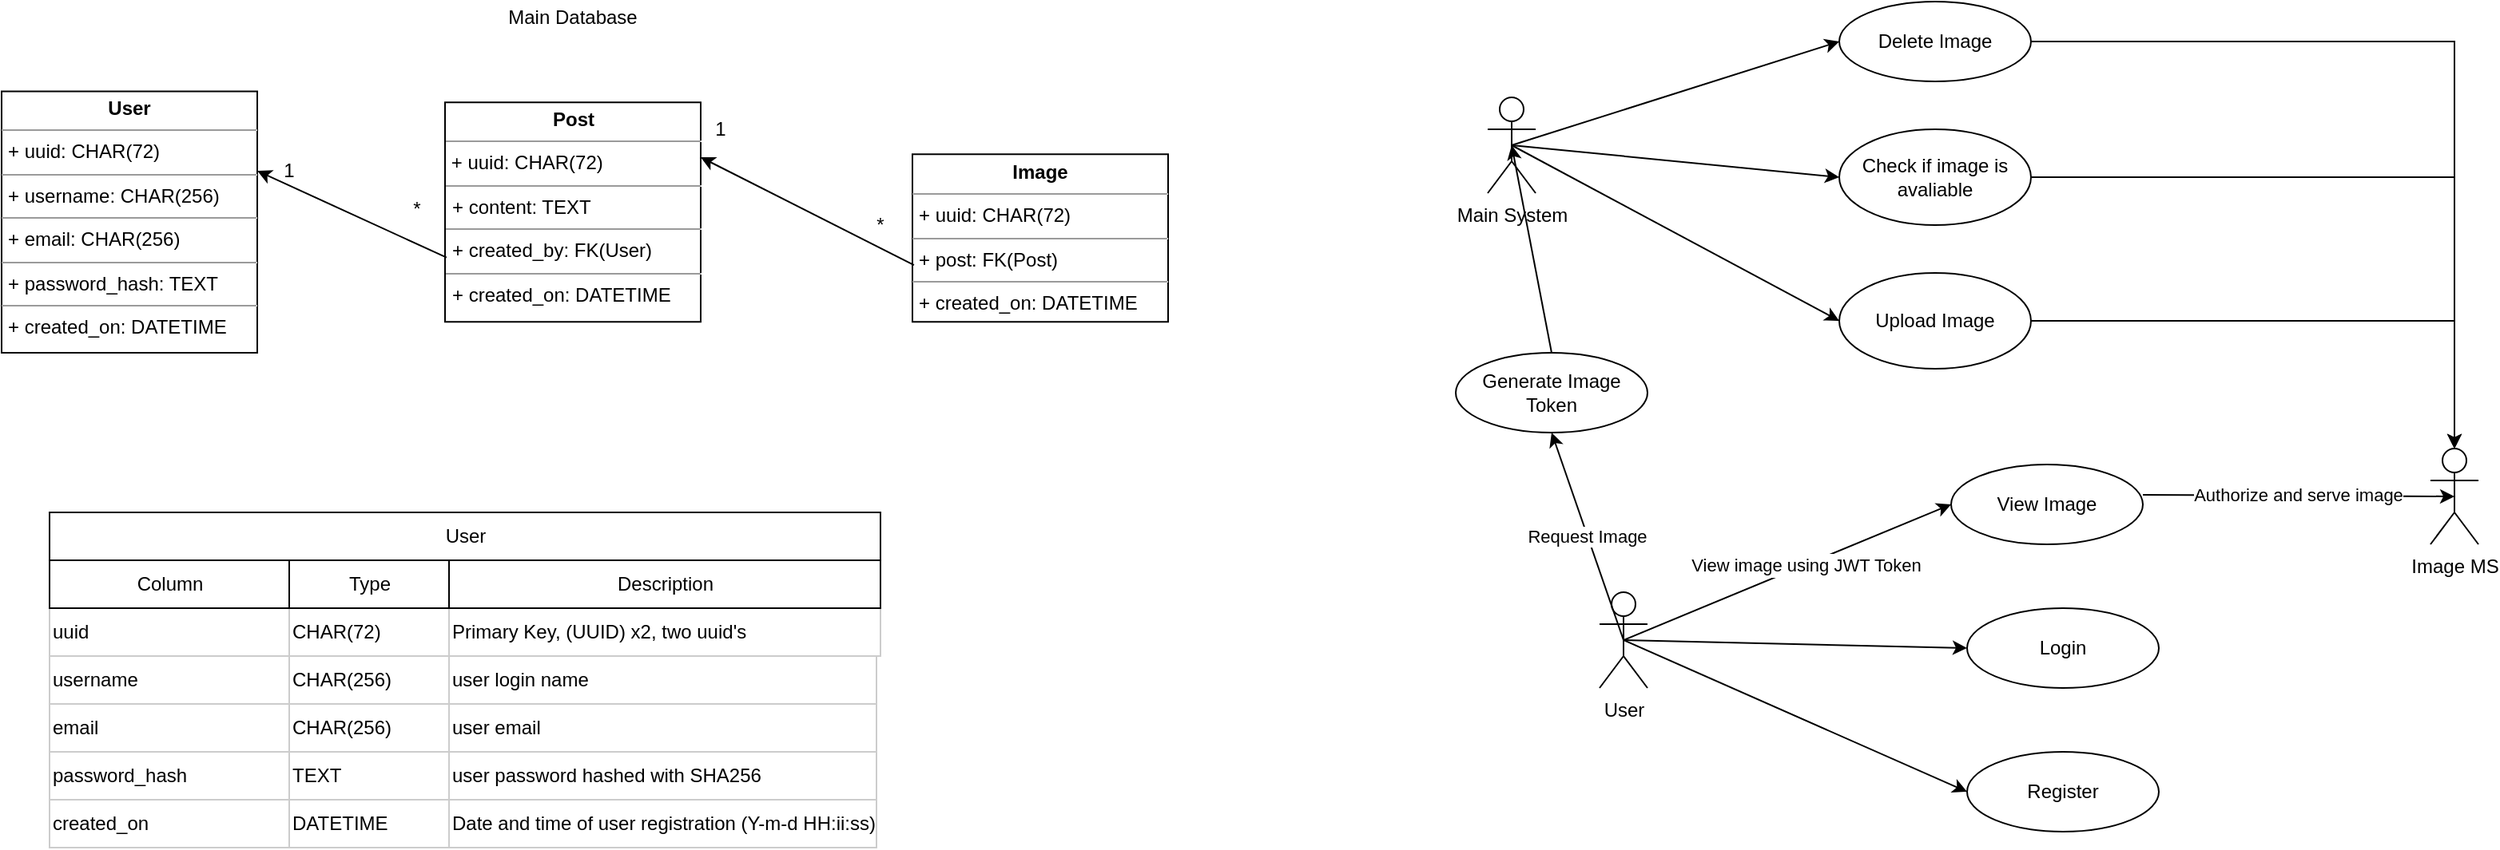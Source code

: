 <mxfile version="12.4.3" type="github" pages="1">
  <diagram id="EZfPujzxDGoqH2DmD0Lw" name="Page-1">
    <mxGraphModel dx="2272" dy="794" grid="1" gridSize="10" guides="1" tooltips="1" connect="1" arrows="1" fold="1" page="1" pageScale="1" pageWidth="850" pageHeight="1100" math="0" shadow="0">
      <root>
        <mxCell id="0"/>
        <mxCell id="1" parent="0"/>
        <mxCell id="Q4DiH3jnf2gUBGXXYlD1-52" style="edgeStyle=orthogonalEdgeStyle;rounded=0;orthogonalLoop=1;jettySize=auto;html=1;exitX=1;exitY=0.5;exitDx=0;exitDy=0;entryX=0.5;entryY=0;entryDx=0;entryDy=0;entryPerimeter=0;" edge="1" parent="1" source="WzK8IxFGAlG5T49nYvyz-2" target="ggfOf4PPvvJDClUDvOLn-1">
          <mxGeometry relative="1" as="geometry"/>
        </mxCell>
        <mxCell id="WzK8IxFGAlG5T49nYvyz-2" value="Upload Image" style="ellipse;whiteSpace=wrap;html=1;" parent="1" vertex="1">
          <mxGeometry x="400" y="240" width="120" height="60" as="geometry"/>
        </mxCell>
        <mxCell id="WzK8IxFGAlG5T49nYvyz-3" value="Main System&lt;br&gt;" style="shape=umlActor;verticalLabelPosition=bottom;labelBackgroundColor=#ffffff;verticalAlign=top;html=1;outlineConnect=0;" parent="1" vertex="1">
          <mxGeometry x="180" y="130" width="30" height="60" as="geometry"/>
        </mxCell>
        <mxCell id="WzK8IxFGAlG5T49nYvyz-6" value="View Image" style="ellipse;whiteSpace=wrap;html=1;" parent="1" vertex="1">
          <mxGeometry x="470" y="360" width="120" height="50" as="geometry"/>
        </mxCell>
        <mxCell id="WzK8IxFGAlG5T49nYvyz-10" value="User&lt;br&gt;" style="shape=umlActor;verticalLabelPosition=bottom;labelBackgroundColor=#ffffff;verticalAlign=top;html=1;outlineConnect=0;" parent="1" vertex="1">
          <mxGeometry x="250" y="440" width="30" height="60" as="geometry"/>
        </mxCell>
        <mxCell id="WzK8IxFGAlG5T49nYvyz-24" value="" style="endArrow=classic;html=1;entryX=0;entryY=0.5;entryDx=0;entryDy=0;exitX=0.5;exitY=0.5;exitDx=0;exitDy=0;exitPerimeter=0;" parent="1" source="WzK8IxFGAlG5T49nYvyz-3" target="WzK8IxFGAlG5T49nYvyz-26" edge="1">
          <mxGeometry width="50" height="50" relative="1" as="geometry">
            <mxPoint x="130" y="180" as="sourcePoint"/>
            <mxPoint x="380" y="260" as="targetPoint"/>
          </mxGeometry>
        </mxCell>
        <mxCell id="Q4DiH3jnf2gUBGXXYlD1-54" style="edgeStyle=orthogonalEdgeStyle;rounded=0;orthogonalLoop=1;jettySize=auto;html=1;exitX=1;exitY=0.5;exitDx=0;exitDy=0;entryX=0.5;entryY=0;entryDx=0;entryDy=0;entryPerimeter=0;" edge="1" parent="1" source="WzK8IxFGAlG5T49nYvyz-25" target="ggfOf4PPvvJDClUDvOLn-1">
          <mxGeometry relative="1" as="geometry"/>
        </mxCell>
        <mxCell id="WzK8IxFGAlG5T49nYvyz-25" value="Delete Image" style="ellipse;whiteSpace=wrap;html=1;" parent="1" vertex="1">
          <mxGeometry x="400" y="70" width="120" height="50" as="geometry"/>
        </mxCell>
        <mxCell id="WzK8IxFGAlG5T49nYvyz-29" value="" style="endArrow=classic;html=1;entryX=0;entryY=0.5;entryDx=0;entryDy=0;exitX=0.5;exitY=0.5;exitDx=0;exitDy=0;exitPerimeter=0;" parent="1" source="WzK8IxFGAlG5T49nYvyz-3" target="WzK8IxFGAlG5T49nYvyz-25" edge="1">
          <mxGeometry width="50" height="50" relative="1" as="geometry">
            <mxPoint x="130" y="180" as="sourcePoint"/>
            <mxPoint x="420" y="90" as="targetPoint"/>
          </mxGeometry>
        </mxCell>
        <mxCell id="ggfOf4PPvvJDClUDvOLn-1" value="Image MS" style="shape=umlActor;verticalLabelPosition=bottom;labelBackgroundColor=#ffffff;verticalAlign=top;html=1;outlineConnect=0;" parent="1" vertex="1">
          <mxGeometry x="770" y="350" width="30" height="60" as="geometry"/>
        </mxCell>
        <mxCell id="ggfOf4PPvvJDClUDvOLn-13" value="Authorize and serve image" style="endArrow=classic;html=1;exitX=1;exitY=0.38;exitDx=0;exitDy=0;exitPerimeter=0;entryX=0.5;entryY=0.5;entryDx=0;entryDy=0;entryPerimeter=0;" parent="1" source="WzK8IxFGAlG5T49nYvyz-6" target="ggfOf4PPvvJDClUDvOLn-1" edge="1">
          <mxGeometry width="50" height="50" relative="1" as="geometry">
            <mxPoint x="630" y="350" as="sourcePoint"/>
            <mxPoint x="670" y="340" as="targetPoint"/>
          </mxGeometry>
        </mxCell>
        <object label="&lt;p style=&quot;margin: 0px ; margin-top: 4px ; text-align: center&quot;&gt;&lt;b&gt;Post&lt;/b&gt;&lt;/p&gt;&lt;hr size=&quot;1&quot;&gt;&amp;nbsp;+&amp;nbsp;&lt;span&gt;uuid: CHAR(72)&lt;/span&gt;&lt;br&gt;&lt;hr size=&quot;1&quot;&gt;&lt;p style=&quot;margin: 0px ; margin-left: 4px&quot;&gt;+ content: TEXT&lt;br&gt;&lt;/p&gt;&lt;hr size=&quot;1&quot;&gt;&lt;p style=&quot;margin: 0px 0px 0px 4px&quot;&gt;&lt;span&gt;+ created_by: FK(User)&lt;/span&gt;&lt;br&gt;&lt;/p&gt;&lt;hr size=&quot;1&quot;&gt;&lt;p style=&quot;margin: 0px 0px 0px 4px&quot;&gt;+ created_on: DATETIME&lt;/p&gt;" placeholders="1" id="Q4DiH3jnf2gUBGXXYlD1-11">
          <mxCell style="verticalAlign=top;align=left;overflow=fill;fontSize=12;fontFamily=Helvetica;html=1;" vertex="1" parent="1">
            <mxGeometry x="-472.5" y="133.13" width="160" height="137.5" as="geometry"/>
          </mxCell>
        </object>
        <object label="&lt;p style=&quot;margin: 0px ; margin-top: 4px ; text-align: center&quot;&gt;&lt;b&gt;Image&lt;/b&gt;&lt;/p&gt;&lt;hr size=&quot;1&quot;&gt;&lt;p style=&quot;margin: 0px ; margin-left: 4px&quot;&gt;+ uuid: CHAR(72)&lt;/p&gt;&lt;hr size=&quot;1&quot;&gt;&lt;p style=&quot;margin: 0px 0px 0px 4px&quot;&gt;&lt;span&gt;+ post: FK(Post)&lt;/span&gt;&lt;br&gt;&lt;/p&gt;&lt;hr size=&quot;1&quot;&gt;&lt;p style=&quot;margin: 0px 0px 0px 4px&quot;&gt;+ created_on: DATETIME&lt;/p&gt;" placeholders="1" id="Q4DiH3jnf2gUBGXXYlD1-14">
          <mxCell style="verticalAlign=top;align=left;overflow=fill;fontSize=12;fontFamily=Helvetica;html=1;" vertex="1" parent="1">
            <mxGeometry x="-180" y="165.63" width="160" height="105" as="geometry"/>
          </mxCell>
        </object>
        <object label="&lt;p style=&quot;margin: 0px ; margin-top: 4px ; text-align: center&quot;&gt;&lt;b&gt;User&lt;/b&gt;&lt;/p&gt;&lt;hr size=&quot;1&quot;&gt;&lt;p style=&quot;margin: 0px ; margin-left: 4px&quot;&gt;+ uuid: CHAR(72)&amp;nbsp;&lt;br&gt;&lt;/p&gt;&lt;hr size=&quot;1&quot;&gt;&lt;p style=&quot;margin: 0px ; margin-left: 4px&quot;&gt;+ username: CHAR(256)&lt;br&gt;&lt;/p&gt;&lt;hr size=&quot;1&quot;&gt;&lt;p style=&quot;margin: 0px 0px 0px 4px&quot;&gt;&lt;span&gt;+ email: CHAR(256)&lt;/span&gt;&lt;/p&gt;&lt;hr size=&quot;1&quot;&gt;&lt;p style=&quot;margin: 0px 0px 0px 4px&quot;&gt;+ password_hash: TEXT&lt;/p&gt;&lt;hr size=&quot;1&quot;&gt;&lt;p style=&quot;margin: 0px 0px 0px 4px&quot;&gt;+ created_on: DATETIME&lt;/p&gt;&lt;p style=&quot;margin: 0px 0px 0px 4px&quot;&gt;&lt;br&gt;&lt;/p&gt;" placeholders="1" id="Q4DiH3jnf2gUBGXXYlD1-15">
          <mxCell style="verticalAlign=top;align=left;overflow=fill;fontSize=12;fontFamily=Helvetica;html=1;" vertex="1" parent="1">
            <mxGeometry x="-750" y="126.25" width="160" height="163.75" as="geometry"/>
          </mxCell>
        </object>
        <mxCell id="Q4DiH3jnf2gUBGXXYlD1-16" value="" style="endArrow=classic;html=1;entryX=1;entryY=0.25;entryDx=0;entryDy=0;exitX=0.006;exitY=0.661;exitDx=0;exitDy=0;exitPerimeter=0;" edge="1" parent="1" source="Q4DiH3jnf2gUBGXXYlD1-14" target="Q4DiH3jnf2gUBGXXYlD1-11">
          <mxGeometry width="50" height="50" relative="1" as="geometry">
            <mxPoint x="-209" y="220" as="sourcePoint"/>
            <mxPoint x="-300" y="150" as="targetPoint"/>
          </mxGeometry>
        </mxCell>
        <mxCell id="Q4DiH3jnf2gUBGXXYlD1-19" value="" style="endArrow=classic;html=1;entryX=1;entryY=0.304;entryDx=0;entryDy=0;entryPerimeter=0;exitX=0.006;exitY=0.707;exitDx=0;exitDy=0;exitPerimeter=0;" edge="1" parent="1" source="Q4DiH3jnf2gUBGXXYlD1-11" target="Q4DiH3jnf2gUBGXXYlD1-15">
          <mxGeometry width="50" height="50" relative="1" as="geometry">
            <mxPoint x="-550" y="250" as="sourcePoint"/>
            <mxPoint x="-500" y="200" as="targetPoint"/>
          </mxGeometry>
        </mxCell>
        <mxCell id="Q4DiH3jnf2gUBGXXYlD1-20" value="Main Database" style="text;html=1;strokeColor=none;fillColor=none;align=center;verticalAlign=middle;whiteSpace=wrap;rounded=0;" vertex="1" parent="1">
          <mxGeometry x="-450" y="70" width="115" height="20" as="geometry"/>
        </mxCell>
        <mxCell id="Q4DiH3jnf2gUBGXXYlD1-21" value="1" style="text;html=1;strokeColor=none;fillColor=none;align=center;verticalAlign=middle;whiteSpace=wrap;rounded=0;" vertex="1" parent="1">
          <mxGeometry x="-320" y="140" width="40" height="20" as="geometry"/>
        </mxCell>
        <mxCell id="Q4DiH3jnf2gUBGXXYlD1-22" value="*" style="text;html=1;strokeColor=none;fillColor=none;align=center;verticalAlign=middle;whiteSpace=wrap;rounded=0;" vertex="1" parent="1">
          <mxGeometry x="-220" y="200" width="40" height="20" as="geometry"/>
        </mxCell>
        <mxCell id="Q4DiH3jnf2gUBGXXYlD1-23" value="1" style="text;html=1;strokeColor=none;fillColor=none;align=center;verticalAlign=middle;whiteSpace=wrap;rounded=0;" vertex="1" parent="1">
          <mxGeometry x="-590" y="166" width="40" height="20" as="geometry"/>
        </mxCell>
        <mxCell id="Q4DiH3jnf2gUBGXXYlD1-24" value="*" style="text;html=1;strokeColor=none;fillColor=none;align=center;verticalAlign=middle;whiteSpace=wrap;rounded=0;" vertex="1" parent="1">
          <mxGeometry x="-510" y="190" width="40" height="20" as="geometry"/>
        </mxCell>
        <mxCell id="Q4DiH3jnf2gUBGXXYlD1-53" style="edgeStyle=orthogonalEdgeStyle;rounded=0;orthogonalLoop=1;jettySize=auto;html=1;exitX=1;exitY=0.5;exitDx=0;exitDy=0;entryX=0.5;entryY=0;entryDx=0;entryDy=0;entryPerimeter=0;" edge="1" parent="1" source="WzK8IxFGAlG5T49nYvyz-26" target="ggfOf4PPvvJDClUDvOLn-1">
          <mxGeometry relative="1" as="geometry">
            <mxPoint x="780" y="270" as="targetPoint"/>
          </mxGeometry>
        </mxCell>
        <mxCell id="WzK8IxFGAlG5T49nYvyz-26" value="Check if image is avaliable" style="ellipse;whiteSpace=wrap;html=1;" parent="1" vertex="1">
          <mxGeometry x="400" y="150" width="120" height="60" as="geometry"/>
        </mxCell>
        <mxCell id="Q4DiH3jnf2gUBGXXYlD1-34" value="" style="endArrow=classic;html=1;exitX=0.5;exitY=0.5;exitDx=0;exitDy=0;exitPerimeter=0;entryX=0;entryY=0.5;entryDx=0;entryDy=0;" edge="1" parent="1" source="WzK8IxFGAlG5T49nYvyz-3" target="WzK8IxFGAlG5T49nYvyz-2">
          <mxGeometry width="50" height="50" relative="1" as="geometry">
            <mxPoint x="300" y="310" as="sourcePoint"/>
            <mxPoint x="350" y="260" as="targetPoint"/>
          </mxGeometry>
        </mxCell>
        <mxCell id="Q4DiH3jnf2gUBGXXYlD1-36" value="Generate Image Token" style="ellipse;whiteSpace=wrap;html=1;" vertex="1" parent="1">
          <mxGeometry x="160" y="290" width="120" height="50" as="geometry"/>
        </mxCell>
        <mxCell id="Q4DiH3jnf2gUBGXXYlD1-41" value="" style="endArrow=classic;html=1;entryX=0.5;entryY=0.5;entryDx=0;entryDy=0;entryPerimeter=0;exitX=0.5;exitY=0;exitDx=0;exitDy=0;" edge="1" parent="1" source="Q4DiH3jnf2gUBGXXYlD1-36" target="WzK8IxFGAlG5T49nYvyz-3">
          <mxGeometry width="50" height="50" relative="1" as="geometry">
            <mxPoint x="240" y="410" as="sourcePoint"/>
            <mxPoint x="290" y="360" as="targetPoint"/>
          </mxGeometry>
        </mxCell>
        <mxCell id="Q4DiH3jnf2gUBGXXYlD1-45" value="Login" style="ellipse;whiteSpace=wrap;html=1;" vertex="1" parent="1">
          <mxGeometry x="480" y="450" width="120" height="50" as="geometry"/>
        </mxCell>
        <mxCell id="Q4DiH3jnf2gUBGXXYlD1-47" value="" style="endArrow=classic;html=1;exitX=0.5;exitY=0.5;exitDx=0;exitDy=0;exitPerimeter=0;entryX=0;entryY=0.5;entryDx=0;entryDy=0;" edge="1" parent="1" source="WzK8IxFGAlG5T49nYvyz-10" target="Q4DiH3jnf2gUBGXXYlD1-45">
          <mxGeometry width="50" height="50" relative="1" as="geometry">
            <mxPoint x="300" y="580" as="sourcePoint"/>
            <mxPoint x="350" y="530" as="targetPoint"/>
          </mxGeometry>
        </mxCell>
        <mxCell id="Q4DiH3jnf2gUBGXXYlD1-50" value="Request Image" style="endArrow=classic;html=1;entryX=0.5;entryY=1;entryDx=0;entryDy=0;exitX=0.5;exitY=0.5;exitDx=0;exitDy=0;exitPerimeter=0;" edge="1" parent="1" source="WzK8IxFGAlG5T49nYvyz-10" target="Q4DiH3jnf2gUBGXXYlD1-36">
          <mxGeometry width="50" height="50" relative="1" as="geometry">
            <mxPoint x="295" y="450" as="sourcePoint"/>
            <mxPoint x="410" y="375" as="targetPoint"/>
          </mxGeometry>
        </mxCell>
        <mxCell id="Q4DiH3jnf2gUBGXXYlD1-57" value="" style="endArrow=classic;html=1;entryX=0;entryY=0.5;entryDx=0;entryDy=0;exitX=0.5;exitY=0.5;exitDx=0;exitDy=0;exitPerimeter=0;" edge="1" parent="1" source="WzK8IxFGAlG5T49nYvyz-10" target="WzK8IxFGAlG5T49nYvyz-6">
          <mxGeometry width="50" height="50" relative="1" as="geometry">
            <mxPoint x="-330" y="580" as="sourcePoint"/>
            <mxPoint x="-280" y="530" as="targetPoint"/>
          </mxGeometry>
        </mxCell>
        <mxCell id="Q4DiH3jnf2gUBGXXYlD1-59" value="&lt;span style=&quot;font-size: 11px&quot;&gt;View image using JWT Token&lt;/span&gt;" style="text;html=1;align=center;verticalAlign=middle;resizable=0;points=[];;labelBackgroundColor=#ffffff;" vertex="1" connectable="0" parent="Q4DiH3jnf2gUBGXXYlD1-57">
          <mxGeometry x="0.11" relative="1" as="geometry">
            <mxPoint as="offset"/>
          </mxGeometry>
        </mxCell>
        <mxCell id="Q4DiH3jnf2gUBGXXYlD1-61" value="Register" style="ellipse;whiteSpace=wrap;html=1;" vertex="1" parent="1">
          <mxGeometry x="480" y="540" width="120" height="50" as="geometry"/>
        </mxCell>
        <mxCell id="Q4DiH3jnf2gUBGXXYlD1-62" value="" style="endArrow=classic;html=1;exitX=0.5;exitY=0.5;exitDx=0;exitDy=0;exitPerimeter=0;entryX=0;entryY=0.5;entryDx=0;entryDy=0;" edge="1" parent="1" source="WzK8IxFGAlG5T49nYvyz-10" target="Q4DiH3jnf2gUBGXXYlD1-61">
          <mxGeometry width="50" height="50" relative="1" as="geometry">
            <mxPoint x="390" y="590" as="sourcePoint"/>
            <mxPoint x="440" y="540" as="targetPoint"/>
          </mxGeometry>
        </mxCell>
        <mxCell id="Q4DiH3jnf2gUBGXXYlD1-227" value="" style="group" vertex="1" connectable="0" parent="1">
          <mxGeometry x="-720" y="430" width="520" height="50" as="geometry"/>
        </mxCell>
        <mxCell id="Q4DiH3jnf2gUBGXXYlD1-211" value="Primary Key, (UUID) x2, two uuid&#39;s&amp;nbsp;" style="align=left;strokeColor=#CCCCCC;html=1;" vertex="1" parent="Q4DiH3jnf2gUBGXXYlD1-227">
          <mxGeometry x="250" y="20" width="270" height="30" as="geometry"/>
        </mxCell>
        <mxCell id="Q4DiH3jnf2gUBGXXYlD1-189" value="uuid" style="align=left;strokeColor=#CCCCCC;html=1;" vertex="1" parent="Q4DiH3jnf2gUBGXXYlD1-227">
          <mxGeometry y="20" width="150" height="30" as="geometry"/>
        </mxCell>
        <mxCell id="Q4DiH3jnf2gUBGXXYlD1-195" value="Column" style="strokeWidth=1;fontStyle=0;html=1;" vertex="1" parent="Q4DiH3jnf2gUBGXXYlD1-227">
          <mxGeometry y="-10" width="150" height="30" as="geometry"/>
        </mxCell>
        <mxCell id="Q4DiH3jnf2gUBGXXYlD1-198" value="CHAR(72)" style="align=left;strokeColor=#CCCCCC;html=1;" vertex="1" parent="Q4DiH3jnf2gUBGXXYlD1-227">
          <mxGeometry x="150" y="20" width="100" height="30" as="geometry"/>
        </mxCell>
        <mxCell id="Q4DiH3jnf2gUBGXXYlD1-199" value="Type" style="strokeWidth=1;fontStyle=0;html=1;" vertex="1" parent="Q4DiH3jnf2gUBGXXYlD1-227">
          <mxGeometry x="150" y="-10" width="100" height="30" as="geometry"/>
        </mxCell>
        <mxCell id="Q4DiH3jnf2gUBGXXYlD1-200" value="Description" style="strokeWidth=1;fontStyle=0;html=1;labelBorderColor=none;" vertex="1" parent="Q4DiH3jnf2gUBGXXYlD1-227">
          <mxGeometry x="250" y="-10" width="270" height="30" as="geometry"/>
        </mxCell>
        <mxCell id="Q4DiH3jnf2gUBGXXYlD1-253" value="user login name" style="align=left;strokeColor=#CCCCCC;html=1;" vertex="1" parent="1">
          <mxGeometry x="-470" y="480" width="267.5" height="30" as="geometry"/>
        </mxCell>
        <mxCell id="Q4DiH3jnf2gUBGXXYlD1-254" value="username" style="align=left;strokeColor=#CCCCCC;html=1;" vertex="1" parent="1">
          <mxGeometry x="-720" y="480" width="150" height="30" as="geometry"/>
        </mxCell>
        <mxCell id="Q4DiH3jnf2gUBGXXYlD1-256" value="CHAR(256)" style="align=left;strokeColor=#CCCCCC;html=1;" vertex="1" parent="1">
          <mxGeometry x="-570" y="480" width="100" height="30" as="geometry"/>
        </mxCell>
        <mxCell id="Q4DiH3jnf2gUBGXXYlD1-259" value="User" style="strokeWidth=1;fontStyle=0;html=1;" vertex="1" parent="1">
          <mxGeometry x="-720" y="390" width="520" height="30" as="geometry"/>
        </mxCell>
        <mxCell id="Q4DiH3jnf2gUBGXXYlD1-260" value="user email" style="align=left;strokeColor=#CCCCCC;html=1;" vertex="1" parent="1">
          <mxGeometry x="-470" y="510" width="267.5" height="30" as="geometry"/>
        </mxCell>
        <mxCell id="Q4DiH3jnf2gUBGXXYlD1-261" value="CHAR(256)" style="align=left;strokeColor=#CCCCCC;html=1;" vertex="1" parent="1">
          <mxGeometry x="-570" y="510" width="100" height="30" as="geometry"/>
        </mxCell>
        <mxCell id="Q4DiH3jnf2gUBGXXYlD1-262" value="email" style="align=left;strokeColor=#CCCCCC;html=1;" vertex="1" parent="1">
          <mxGeometry x="-720" y="510" width="150" height="30" as="geometry"/>
        </mxCell>
        <mxCell id="Q4DiH3jnf2gUBGXXYlD1-263" value="user password hashed with SHA256" style="align=left;strokeColor=#CCCCCC;html=1;" vertex="1" parent="1">
          <mxGeometry x="-470" y="540" width="267.5" height="30" as="geometry"/>
        </mxCell>
        <mxCell id="Q4DiH3jnf2gUBGXXYlD1-264" value="TEXT" style="align=left;strokeColor=#CCCCCC;html=1;" vertex="1" parent="1">
          <mxGeometry x="-570" y="540" width="100" height="30" as="geometry"/>
        </mxCell>
        <mxCell id="Q4DiH3jnf2gUBGXXYlD1-265" value="password_hash" style="align=left;strokeColor=#CCCCCC;html=1;" vertex="1" parent="1">
          <mxGeometry x="-720" y="540" width="150" height="30" as="geometry"/>
        </mxCell>
        <mxCell id="Q4DiH3jnf2gUBGXXYlD1-266" value="created_on" style="align=left;strokeColor=#CCCCCC;html=1;" vertex="1" parent="1">
          <mxGeometry x="-720" y="570" width="150" height="30" as="geometry"/>
        </mxCell>
        <mxCell id="Q4DiH3jnf2gUBGXXYlD1-267" value="DATETIME" style="align=left;strokeColor=#CCCCCC;html=1;" vertex="1" parent="1">
          <mxGeometry x="-570" y="570" width="100" height="30" as="geometry"/>
        </mxCell>
        <mxCell id="Q4DiH3jnf2gUBGXXYlD1-268" value="Date and time of user registration (Y-m-d HH:ii:ss)" style="align=left;strokeColor=#CCCCCC;html=1;" vertex="1" parent="1">
          <mxGeometry x="-470" y="570" width="267.5" height="30" as="geometry"/>
        </mxCell>
      </root>
    </mxGraphModel>
  </diagram>
</mxfile>
